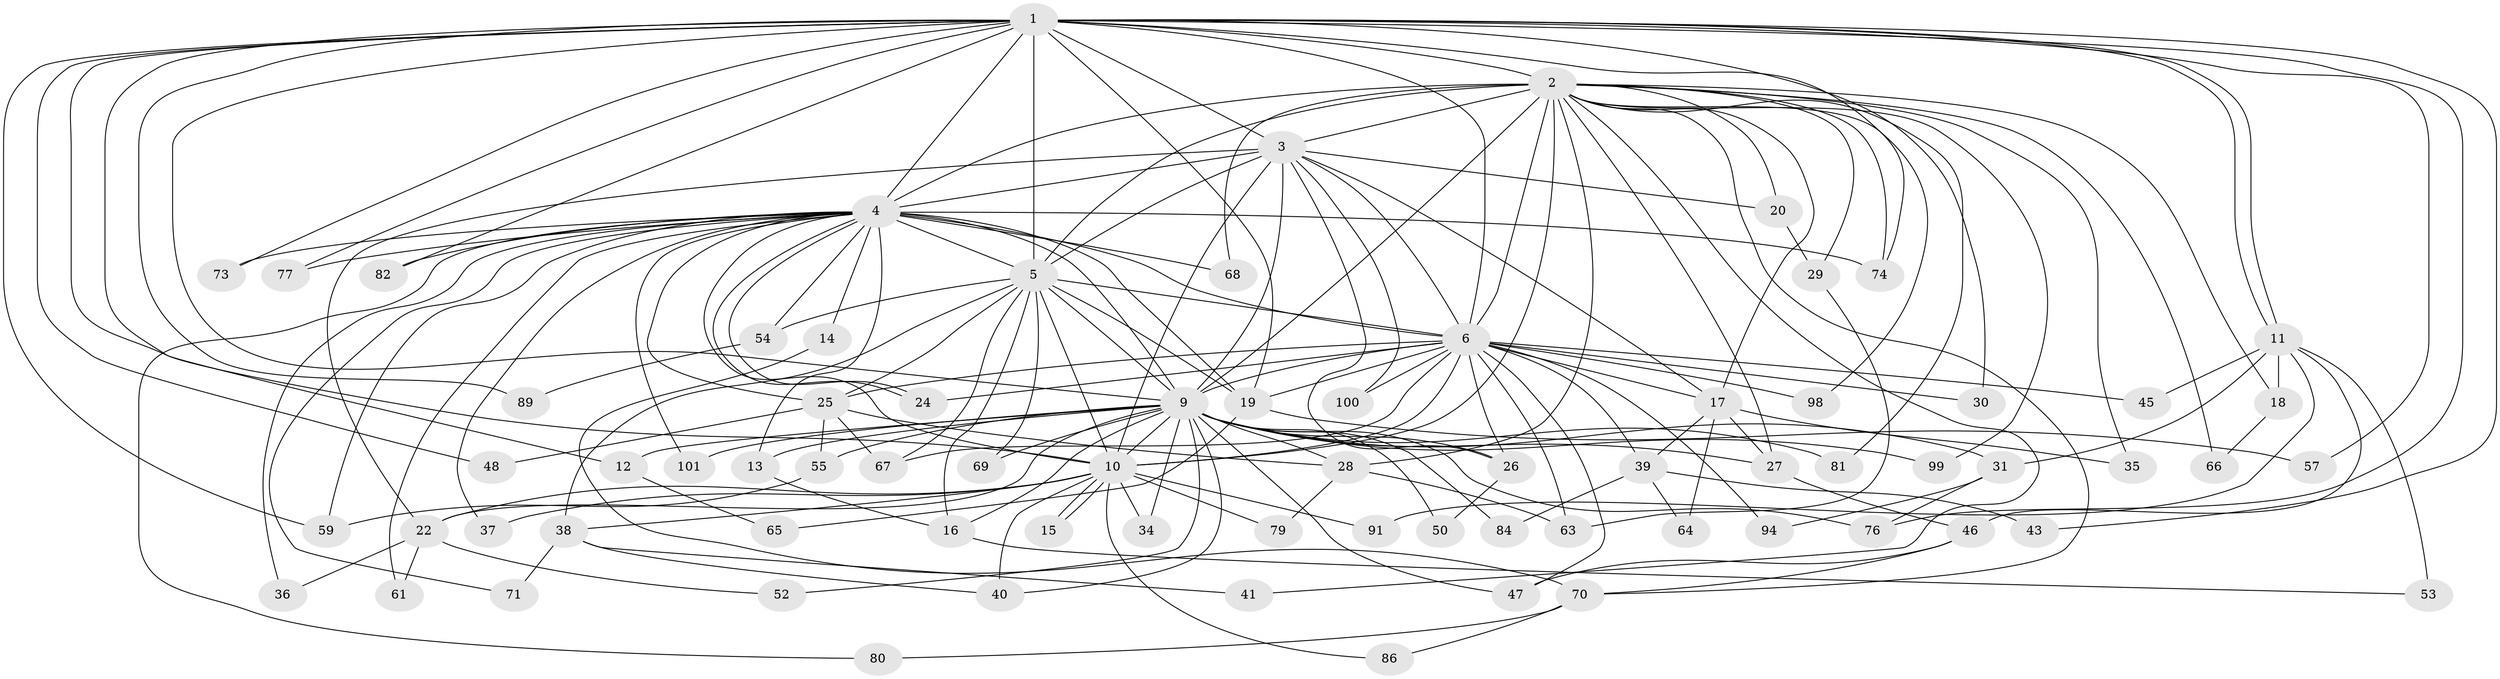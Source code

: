 // original degree distribution, {25: 0.00980392156862745, 9: 0.0196078431372549, 15: 0.00980392156862745, 22: 0.00980392156862745, 17: 0.00980392156862745, 23: 0.00980392156862745, 18: 0.00980392156862745, 24: 0.00980392156862745, 31: 0.00980392156862745, 21: 0.00980392156862745, 3: 0.19607843137254902, 4: 0.0784313725490196, 2: 0.5490196078431373, 7: 0.0196078431372549, 6: 0.00980392156862745, 5: 0.0392156862745098}
// Generated by graph-tools (version 1.1) at 2025/41/03/06/25 10:41:43]
// undirected, 74 vertices, 177 edges
graph export_dot {
graph [start="1"]
  node [color=gray90,style=filled];
  1 [super="+42"];
  2 [super="+8"];
  3 [super="+62"];
  4 [super="+7"];
  5 [super="+90"];
  6 [super="+96"];
  9 [super="+87"];
  10 [super="+49"];
  11 [super="+56"];
  12;
  13 [super="+32"];
  14 [super="+97"];
  15;
  16 [super="+51"];
  17 [super="+60"];
  18;
  19 [super="+21"];
  20;
  22 [super="+23"];
  24 [super="+72"];
  25 [super="+44"];
  26 [super="+95"];
  27 [super="+33"];
  28 [super="+75"];
  29;
  30;
  31;
  34;
  35;
  36;
  37 [super="+85"];
  38;
  39;
  40 [super="+58"];
  41;
  43;
  45;
  46 [super="+78"];
  47;
  48;
  50;
  52;
  53;
  54;
  55;
  57;
  59 [super="+102"];
  61;
  63 [super="+83"];
  64;
  65;
  66;
  67 [super="+93"];
  68;
  69;
  70;
  71;
  73;
  74 [super="+88"];
  76 [super="+92"];
  77;
  79;
  80;
  81;
  82;
  84;
  86;
  89;
  91;
  94;
  98;
  99;
  100;
  101;
  1 -- 2 [weight=2];
  1 -- 3;
  1 -- 4 [weight=2];
  1 -- 5 [weight=2];
  1 -- 6;
  1 -- 9;
  1 -- 10;
  1 -- 11;
  1 -- 11;
  1 -- 12;
  1 -- 19;
  1 -- 30;
  1 -- 43;
  1 -- 48;
  1 -- 57;
  1 -- 59;
  1 -- 73;
  1 -- 76;
  1 -- 77;
  1 -- 82;
  1 -- 89;
  1 -- 74;
  2 -- 3 [weight=2];
  2 -- 4 [weight=4];
  2 -- 5 [weight=2];
  2 -- 6 [weight=2];
  2 -- 9 [weight=2];
  2 -- 10 [weight=2];
  2 -- 66;
  2 -- 68;
  2 -- 70;
  2 -- 74;
  2 -- 81;
  2 -- 18;
  2 -- 20;
  2 -- 27;
  2 -- 28;
  2 -- 29;
  2 -- 98;
  2 -- 35;
  2 -- 99;
  2 -- 41;
  2 -- 17;
  3 -- 4 [weight=2];
  3 -- 5;
  3 -- 6;
  3 -- 9;
  3 -- 10 [weight=2];
  3 -- 17;
  3 -- 20;
  3 -- 100;
  3 -- 22;
  3 -- 26;
  4 -- 5 [weight=2];
  4 -- 6 [weight=2];
  4 -- 9 [weight=2];
  4 -- 10 [weight=2];
  4 -- 24;
  4 -- 24;
  4 -- 36;
  4 -- 37 [weight=2];
  4 -- 59;
  4 -- 61;
  4 -- 68;
  4 -- 73;
  4 -- 77;
  4 -- 80;
  4 -- 82;
  4 -- 101;
  4 -- 71;
  4 -- 74;
  4 -- 13 [weight=2];
  4 -- 14;
  4 -- 19;
  4 -- 25;
  4 -- 54;
  5 -- 6;
  5 -- 9;
  5 -- 10;
  5 -- 25;
  5 -- 38;
  5 -- 54;
  5 -- 69;
  5 -- 19;
  5 -- 16;
  5 -- 67;
  6 -- 9;
  6 -- 10;
  6 -- 17;
  6 -- 26;
  6 -- 30;
  6 -- 39;
  6 -- 45;
  6 -- 47;
  6 -- 63;
  6 -- 67;
  6 -- 94;
  6 -- 98;
  6 -- 100;
  6 -- 19;
  6 -- 25;
  6 -- 24;
  9 -- 10;
  9 -- 12;
  9 -- 13;
  9 -- 16 [weight=2];
  9 -- 22;
  9 -- 26;
  9 -- 28 [weight=2];
  9 -- 31;
  9 -- 34;
  9 -- 40;
  9 -- 47;
  9 -- 50;
  9 -- 52;
  9 -- 55;
  9 -- 69;
  9 -- 76;
  9 -- 81;
  9 -- 84;
  9 -- 99;
  9 -- 101;
  9 -- 27;
  10 -- 15;
  10 -- 15;
  10 -- 22;
  10 -- 34;
  10 -- 37;
  10 -- 38;
  10 -- 40;
  10 -- 79;
  10 -- 91;
  10 -- 86;
  11 -- 18;
  11 -- 31;
  11 -- 45;
  11 -- 46;
  11 -- 53 [weight=2];
  11 -- 91;
  12 -- 65;
  13 -- 16;
  14 -- 70;
  16 -- 53;
  17 -- 27;
  17 -- 35;
  17 -- 39;
  17 -- 64;
  18 -- 66;
  19 -- 57;
  19 -- 65;
  20 -- 29;
  22 -- 61;
  22 -- 36;
  22 -- 52;
  25 -- 48;
  25 -- 55;
  25 -- 67;
  25 -- 28;
  26 -- 50;
  27 -- 46;
  28 -- 63;
  28 -- 79;
  29 -- 63;
  31 -- 94;
  31 -- 76;
  38 -- 41;
  38 -- 71;
  38 -- 40;
  39 -- 43;
  39 -- 64;
  39 -- 84;
  46 -- 70;
  46 -- 47;
  54 -- 89;
  55 -- 59;
  70 -- 80;
  70 -- 86;
}
